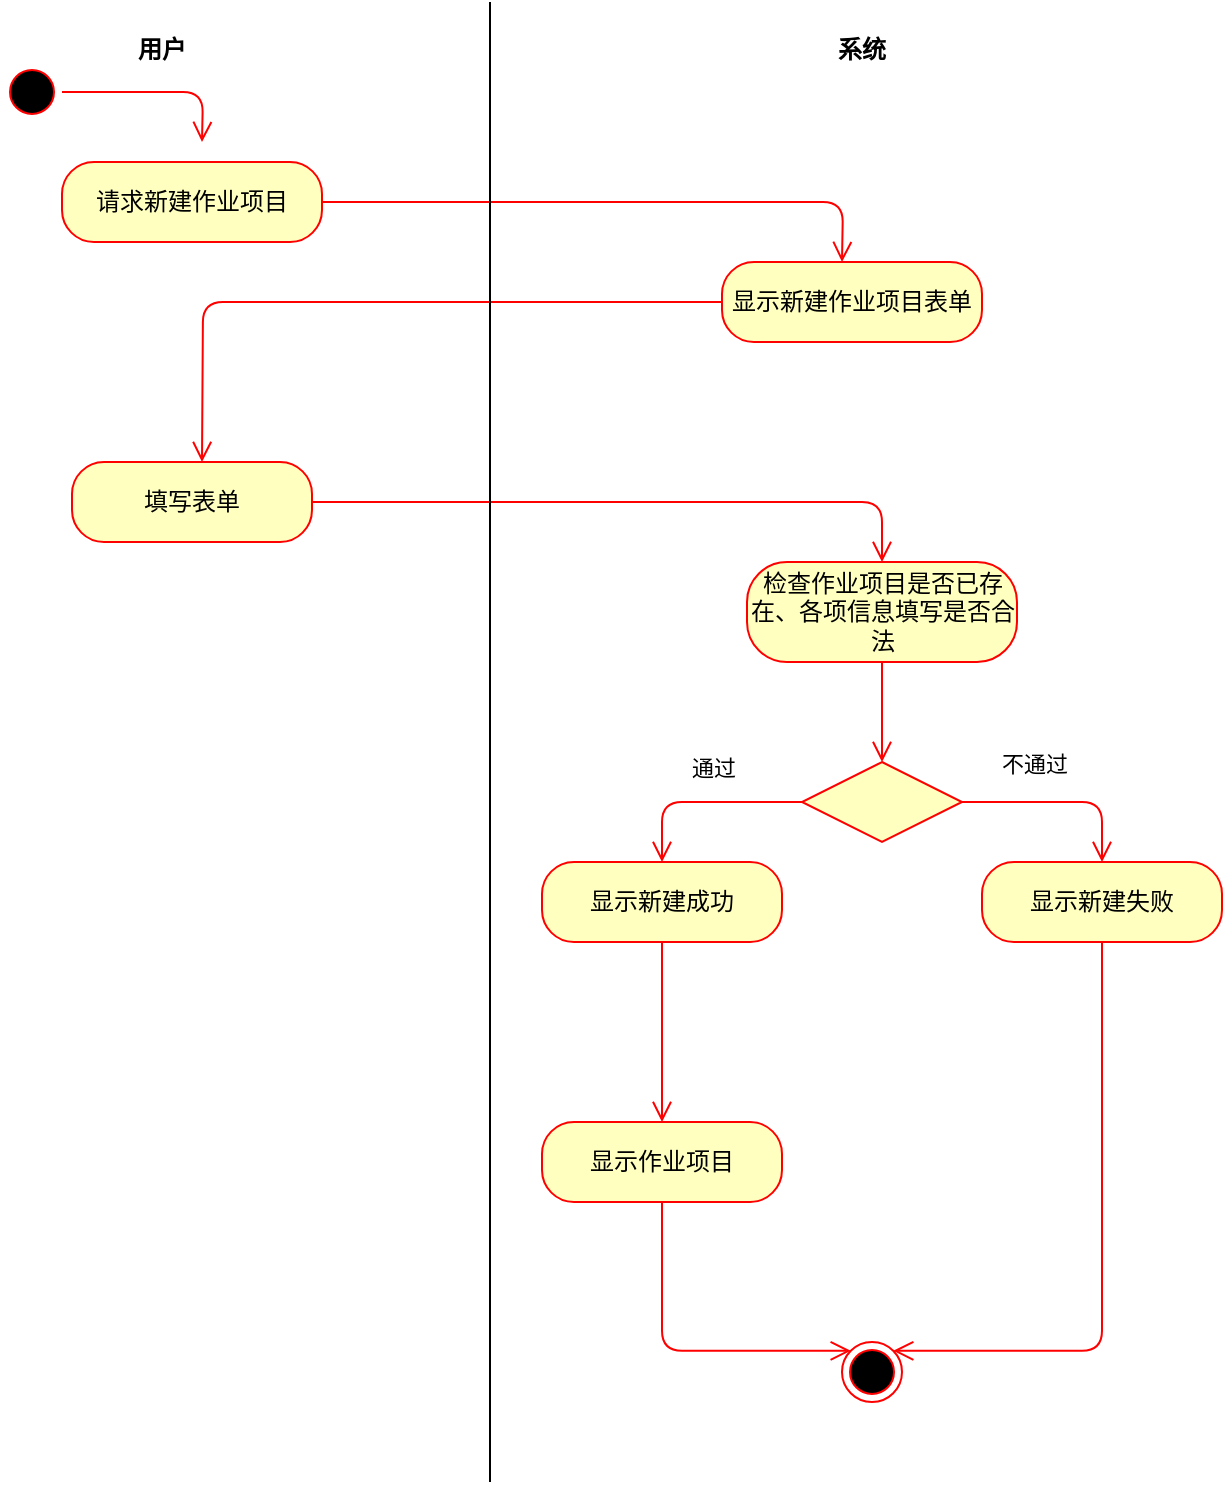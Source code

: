 <mxfile type="device" version="12.1.3" pages="2"><diagram id="nSTTErpab_d0CHOBVYHG" name="Page-1"><mxGraphModel shadow="0" math="0" pageHeight="1169" pageWidth="827" pageScale="1" page="1" fold="1" arrows="1" connect="1" tooltips="1" guides="1" gridSize="10" dy="578" dx="856" grid="1"><root><mxCell id="0"/><mxCell id="1" parent="0"/><mxCell id="TVIsosZSKA3cZFOezXRD-9" value="" parent="1" vertex="1" style="ellipse;html=1;shape=startState;fillColor=#000000;strokeColor=#ff0000;"><mxGeometry as="geometry" y="40" height="30" width="30" x="80"/></mxCell><mxCell id="TVIsosZSKA3cZFOezXRD-10" value="" parent="1" style="edgeStyle=orthogonalEdgeStyle;html=1;verticalAlign=bottom;endArrow=open;endSize=8;strokeColor=#ff0000;" edge="1" source="TVIsosZSKA3cZFOezXRD-9"><mxGeometry as="geometry" relative="1"><mxPoint as="targetPoint" y="80" x="180"/></mxGeometry></mxCell><mxCell id="TVIsosZSKA3cZFOezXRD-11" value="请求新建作业项目" parent="1" vertex="1" style="rounded=1;whiteSpace=wrap;html=1;arcSize=40;fontColor=#000000;fillColor=#ffffc0;strokeColor=#ff0000;"><mxGeometry as="geometry" y="90" height="40" width="130" x="110"/></mxCell><mxCell id="TVIsosZSKA3cZFOezXRD-12" value="" parent="1" style="edgeStyle=orthogonalEdgeStyle;html=1;verticalAlign=bottom;endArrow=open;endSize=8;strokeColor=#ff0000;" edge="1" source="TVIsosZSKA3cZFOezXRD-11"><mxGeometry as="geometry" relative="1"><mxPoint as="targetPoint" y="140" x="500"/></mxGeometry></mxCell><mxCell id="TVIsosZSKA3cZFOezXRD-13" value="显示新建作业项目表单" parent="1" vertex="1" style="rounded=1;whiteSpace=wrap;html=1;arcSize=40;fontColor=#000000;fillColor=#ffffc0;strokeColor=#ff0000;"><mxGeometry as="geometry" y="140" height="40" width="130" x="440"/></mxCell><mxCell id="TVIsosZSKA3cZFOezXRD-14" value="" parent="1" style="edgeStyle=orthogonalEdgeStyle;html=1;verticalAlign=bottom;endArrow=open;endSize=8;strokeColor=#ff0000;" edge="1" source="TVIsosZSKA3cZFOezXRD-13"><mxGeometry as="geometry" relative="1"><mxPoint as="targetPoint" y="240" x="180"/></mxGeometry></mxCell><mxCell id="TVIsosZSKA3cZFOezXRD-15" value="填写表单" parent="1" vertex="1" style="rounded=1;whiteSpace=wrap;html=1;arcSize=40;fontColor=#000000;fillColor=#ffffc0;strokeColor=#ff0000;"><mxGeometry as="geometry" y="240" height="40" width="120" x="115"/></mxCell><mxCell id="TVIsosZSKA3cZFOezXRD-16" value="" parent="1" style="edgeStyle=orthogonalEdgeStyle;html=1;verticalAlign=bottom;endArrow=open;endSize=8;strokeColor=#ff0000;entryX=0.5;entryY=0;entryDx=0;entryDy=0;" edge="1" source="TVIsosZSKA3cZFOezXRD-15" target="TVIsosZSKA3cZFOezXRD-17"><mxGeometry as="geometry" relative="1"><mxPoint as="targetPoint" y="290" x="500"/></mxGeometry></mxCell><mxCell id="TVIsosZSKA3cZFOezXRD-17" value="检查作业项目是否已存在、各项信息填写是否合法" parent="1" vertex="1" style="rounded=1;whiteSpace=wrap;html=1;arcSize=40;fontColor=#000000;fillColor=#ffffc0;strokeColor=#ff0000;"><mxGeometry as="geometry" y="290" height="50" width="135" x="452.5"/></mxCell><mxCell id="TVIsosZSKA3cZFOezXRD-18" value="" parent="1" style="edgeStyle=orthogonalEdgeStyle;html=1;verticalAlign=bottom;endArrow=open;endSize=8;strokeColor=#ff0000;entryX=0.5;entryY=0;entryDx=0;entryDy=0;" edge="1" source="TVIsosZSKA3cZFOezXRD-17" target="TVIsosZSKA3cZFOezXRD-19"><mxGeometry as="geometry" relative="1"><mxPoint as="targetPoint" y="390" x="513"/></mxGeometry></mxCell><mxCell id="TVIsosZSKA3cZFOezXRD-19" value="" parent="1" vertex="1" style="rhombus;whiteSpace=wrap;html=1;fillColor=#ffffc0;strokeColor=#ff0000;"><mxGeometry as="geometry" y="390" height="40" width="80" x="480"/></mxCell><mxCell id="TVIsosZSKA3cZFOezXRD-20" value="不通过" parent="1" style="edgeStyle=orthogonalEdgeStyle;html=1;align=left;verticalAlign=bottom;endArrow=open;endSize=8;strokeColor=#ff0000;entryX=0.5;entryY=0;entryDx=0;entryDy=0;" edge="1" source="TVIsosZSKA3cZFOezXRD-19" target="TVIsosZSKA3cZFOezXRD-28"><mxGeometry as="geometry" y="10" x="-0.641" relative="1"><mxPoint as="targetPoint" y="440" x="620"/><mxPoint as="offset"/></mxGeometry></mxCell><mxCell id="TVIsosZSKA3cZFOezXRD-21" value="通过" parent="1" style="edgeStyle=orthogonalEdgeStyle;html=1;align=left;verticalAlign=top;endArrow=open;endSize=8;strokeColor=#ff0000;entryX=0.5;entryY=0;entryDx=0;entryDy=0;" edge="1" source="TVIsosZSKA3cZFOezXRD-19" target="TVIsosZSKA3cZFOezXRD-26"><mxGeometry as="geometry" y="-30" x="0.135" relative="1"><mxPoint as="targetPoint" y="440" x="410"/><mxPoint as="offset"/></mxGeometry></mxCell><mxCell id="TVIsosZSKA3cZFOezXRD-26" value="显示新建成功" parent="1" vertex="1" style="rounded=1;whiteSpace=wrap;html=1;arcSize=40;fontColor=#000000;fillColor=#ffffc0;strokeColor=#ff0000;"><mxGeometry as="geometry" y="440" height="40" width="120" x="350"/></mxCell><mxCell id="TVIsosZSKA3cZFOezXRD-27" value="" parent="1" style="edgeStyle=orthogonalEdgeStyle;html=1;verticalAlign=bottom;endArrow=open;endSize=8;strokeColor=#ff0000;entryX=0.5;entryY=0;entryDx=0;entryDy=0;" edge="1" source="TVIsosZSKA3cZFOezXRD-26" target="TVIsosZSKA3cZFOezXRD-30"><mxGeometry as="geometry" relative="1"><mxPoint as="targetPoint" y="553" x="510"/></mxGeometry></mxCell><mxCell id="TVIsosZSKA3cZFOezXRD-28" value="显示新建失败" parent="1" vertex="1" style="rounded=1;whiteSpace=wrap;html=1;arcSize=40;fontColor=#000000;fillColor=#ffffc0;strokeColor=#ff0000;"><mxGeometry as="geometry" y="440" height="40" width="120" x="570"/></mxCell><mxCell id="TVIsosZSKA3cZFOezXRD-30" value="显示作业项目" parent="1" vertex="1" style="rounded=1;whiteSpace=wrap;html=1;arcSize=40;fontColor=#000000;fillColor=#ffffc0;strokeColor=#ff0000;"><mxGeometry as="geometry" y="570" height="40" width="120" x="350"/></mxCell><mxCell id="TVIsosZSKA3cZFOezXRD-31" value="" parent="1" style="edgeStyle=orthogonalEdgeStyle;html=1;verticalAlign=bottom;endArrow=open;endSize=8;strokeColor=#ff0000;entryX=0;entryY=0;entryDx=0;entryDy=0;" edge="1" source="TVIsosZSKA3cZFOezXRD-30" target="TVIsosZSKA3cZFOezXRD-33"><mxGeometry as="geometry" relative="1"><mxPoint as="targetPoint" y="660" x="520"/><Array as="points"><mxPoint y="684" x="410"/></Array></mxGeometry></mxCell><mxCell id="TVIsosZSKA3cZFOezXRD-33" value="" parent="1" vertex="1" style="ellipse;html=1;shape=endState;fillColor=#000000;strokeColor=#ff0000;"><mxGeometry as="geometry" y="680" height="30" width="30" x="500"/></mxCell><mxCell id="X-H0Jj7dylSi_v2kSyVk-1" value="" parent="1" style="edgeStyle=orthogonalEdgeStyle;html=1;verticalAlign=bottom;endArrow=open;endSize=8;strokeColor=#ff0000;entryX=1;entryY=0;entryDx=0;entryDy=0;exitX=0.5;exitY=1;exitDx=0;exitDy=0;" edge="1" source="TVIsosZSKA3cZFOezXRD-28" target="TVIsosZSKA3cZFOezXRD-33"><mxGeometry as="geometry" relative="1"><mxPoint as="targetPoint" y="694" x="514"/><Array as="points"><mxPoint y="684" x="630"/></Array><mxPoint as="sourcePoint" y="620" x="420"/></mxGeometry></mxCell><mxCell id="9uzA8rz1CjIfPY54RSlq-1" value="" parent="1" vertex="1" style="line;strokeWidth=1;fillColor=none;align=left;verticalAlign=middle;spacingTop=-1;spacingLeft=3;spacingRight=3;rotatable=0;labelPosition=right;points=[];portConstraint=eastwest;direction=south;"><mxGeometry as="geometry" y="10" height="740" width="8" x="320"/></mxCell><mxCell id="9uzA8rz1CjIfPY54RSlq-3" value="系统" parent="1" vertex="1" style="text;align=center;fontStyle=1;verticalAlign=middle;spacingLeft=3;spacingRight=3;strokeColor=none;rotatable=0;points=[[0,0.5],[1,0.5]];portConstraint=eastwest;"><mxGeometry as="geometry" y="20" height="26" width="80" x="470"/></mxCell><mxCell id="9uzA8rz1CjIfPY54RSlq-4" value="用户" parent="1" vertex="1" style="text;align=center;fontStyle=1;verticalAlign=middle;spacingLeft=3;spacingRight=3;strokeColor=none;rotatable=0;points=[[0,0.5],[1,0.5]];portConstraint=eastwest;"><mxGeometry as="geometry" y="20" height="26" width="80" x="120"/></mxCell></root></mxGraphModel></diagram><diagram id="3EBMoqX_WUTp_cXZEHOG" name="Page-2"><mxGraphModel shadow="0" math="0" pageHeight="1169" pageWidth="827" pageScale="1" page="1" fold="1" arrows="1" connect="1" tooltips="1" guides="1" gridSize="10" dy="578" dx="856" grid="1"><root><mxCell id="4MR7eE2ZTrUq4Ygh0FyQ-0"/><mxCell id="4MR7eE2ZTrUq4Ygh0FyQ-1" parent="4MR7eE2ZTrUq4Ygh0FyQ-0"/><mxCell id="4MR7eE2ZTrUq4Ygh0FyQ-3" value="创建页面" parent="4MR7eE2ZTrUq4Ygh0FyQ-1" vertex="1" style="shape=umlLifeline;perimeter=lifelinePerimeter;whiteSpace=wrap;html=1;container=1;collapsible=0;recursiveResize=0;outlineConnect=0;"><mxGeometry as="geometry" y="40" height="400" width="100" x="320"/></mxCell><mxCell id="24ANsK_qlerxBv7ixEj4-6" value="" parent="4MR7eE2ZTrUq4Ygh0FyQ-3" vertex="1" style="html=1;points=[];perimeter=orthogonalPerimeter;"><mxGeometry as="geometry" y="90" height="270" width="10" x="45"/></mxCell><mxCell id="ku8vr9U-yqkZYEa2BKGI-7" value="3、提交重名检查" parent="4MR7eE2ZTrUq4Ygh0FyQ-3" style="html=1;verticalAlign=bottom;endArrow=block;" edge="1"><mxGeometry as="geometry" width="80" relative="1"><mxPoint as="sourcePoint" y="190" x="56"/><mxPoint as="targetPoint" y="190" x="261"/></mxGeometry></mxCell><mxCell id="4MR7eE2ZTrUq4Ygh0FyQ-5" value="数据库" parent="4MR7eE2ZTrUq4Ygh0FyQ-1" vertex="1" style="shape=umlLifeline;perimeter=lifelinePerimeter;whiteSpace=wrap;html=1;container=1;collapsible=0;recursiveResize=0;outlineConnect=0;"><mxGeometry as="geometry" y="40" height="400" width="100" x="540"/></mxCell><mxCell id="ku8vr9U-yqkZYEa2BKGI-0" value="" parent="4MR7eE2ZTrUq4Ygh0FyQ-5" vertex="1" style="html=1;points=[];perimeter=orthogonalPerimeter;"><mxGeometry as="geometry" y="170" height="190" width="10" x="45"/></mxCell><mxCell id="ku8vr9U-yqkZYEa2BKGI-8" value="4、返回重名信息" parent="4MR7eE2ZTrUq4Ygh0FyQ-5" style="html=1;verticalAlign=bottom;endArrow=block;" edge="1"><mxGeometry as="geometry" width="80" relative="1"><mxPoint as="sourcePoint" y="220" x="42"/><mxPoint as="targetPoint" y="220" x="-162.5"/></mxGeometry></mxCell><mxCell id="24ANsK_qlerxBv7ixEj4-1" value="" parent="4MR7eE2ZTrUq4Ygh0FyQ-1" vertex="1" style="shape=umlLifeline;participant=umlActor;perimeter=lifelinePerimeter;whiteSpace=wrap;html=1;container=1;collapsible=0;recursiveResize=0;verticalAlign=top;spacingTop=36;labelBackgroundColor=#ffffff;outlineConnect=0;"><mxGeometry as="geometry" y="40" height="400" width="20" x="160"/></mxCell><mxCell id="24ANsK_qlerxBv7ixEj4-3" value="" parent="24ANsK_qlerxBv7ixEj4-1" vertex="1" style="html=1;points=[];perimeter=orthogonalPerimeter;"><mxGeometry as="geometry" y="90" height="80" width="10" x="5"/></mxCell><mxCell id="24ANsK_qlerxBv7ixEj4-7" value="1、填写新作业项目信息" parent="4MR7eE2ZTrUq4Ygh0FyQ-1" style="html=1;verticalAlign=bottom;endArrow=block;" edge="1"><mxGeometry as="geometry" relative="1"><mxPoint as="sourcePoint" y="150" x="175.5"/><mxPoint as="targetPoint" y="150" x="366"/><Array as="points"><mxPoint y="150" x="316"/></Array></mxGeometry></mxCell><mxCell id="ku8vr9U-yqkZYEa2BKGI-5" value="2、检查信息填写是否合法" parent="4MR7eE2ZTrUq4Ygh0FyQ-1" style="edgeStyle=orthogonalEdgeStyle;html=1;align=left;spacingLeft=2;endArrow=block;rounded=0;entryX=1;entryY=0;" edge="1"><mxGeometry as="geometry" relative="1"><mxPoint as="sourcePoint" y="170" x="376"/><Array as="points"><mxPoint y="170" x="430"/><mxPoint y="190" x="430"/></Array><mxPoint as="targetPoint" y="190" x="381"/></mxGeometry></mxCell><mxCell id="3r1Ud3uyN7aDRqhQbcRS-0" value="5、添加作业项目信息" parent="4MR7eE2ZTrUq4Ygh0FyQ-1" style="html=1;verticalAlign=bottom;endArrow=block;" edge="1"><mxGeometry as="geometry" width="80" relative="1"><mxPoint as="sourcePoint" y="300" x="375"/><mxPoint as="targetPoint" y="300" x="585"/><Array as="points"><mxPoint y="300" x="523"/></Array></mxGeometry></mxCell><mxCell id="3r1Ud3uyN7aDRqhQbcRS-1" value="6、返回成功代码" parent="4MR7eE2ZTrUq4Ygh0FyQ-1" style="html=1;verticalAlign=bottom;endArrow=block;" edge="1"><mxGeometry as="geometry" width="80" relative="1"><mxPoint as="sourcePoint" y="336" x="580"/><mxPoint as="targetPoint" y="336" x="377"/><Array as="points"/></mxGeometry></mxCell><mxCell id="3r1Ud3uyN7aDRqhQbcRS-2" value="7、显示新建成功信息" parent="4MR7eE2ZTrUq4Ygh0FyQ-1" style="edgeStyle=orthogonalEdgeStyle;html=1;align=left;spacingLeft=2;endArrow=block;rounded=0;entryX=1;entryY=0;" edge="1"><mxGeometry as="geometry" relative="1"><mxPoint as="sourcePoint" y="370" x="376"/><Array as="points"><mxPoint y="370" x="430"/><mxPoint y="390" x="430"/></Array><mxPoint as="targetPoint" y="390" x="381"/></mxGeometry></mxCell></root></mxGraphModel></diagram></mxfile>